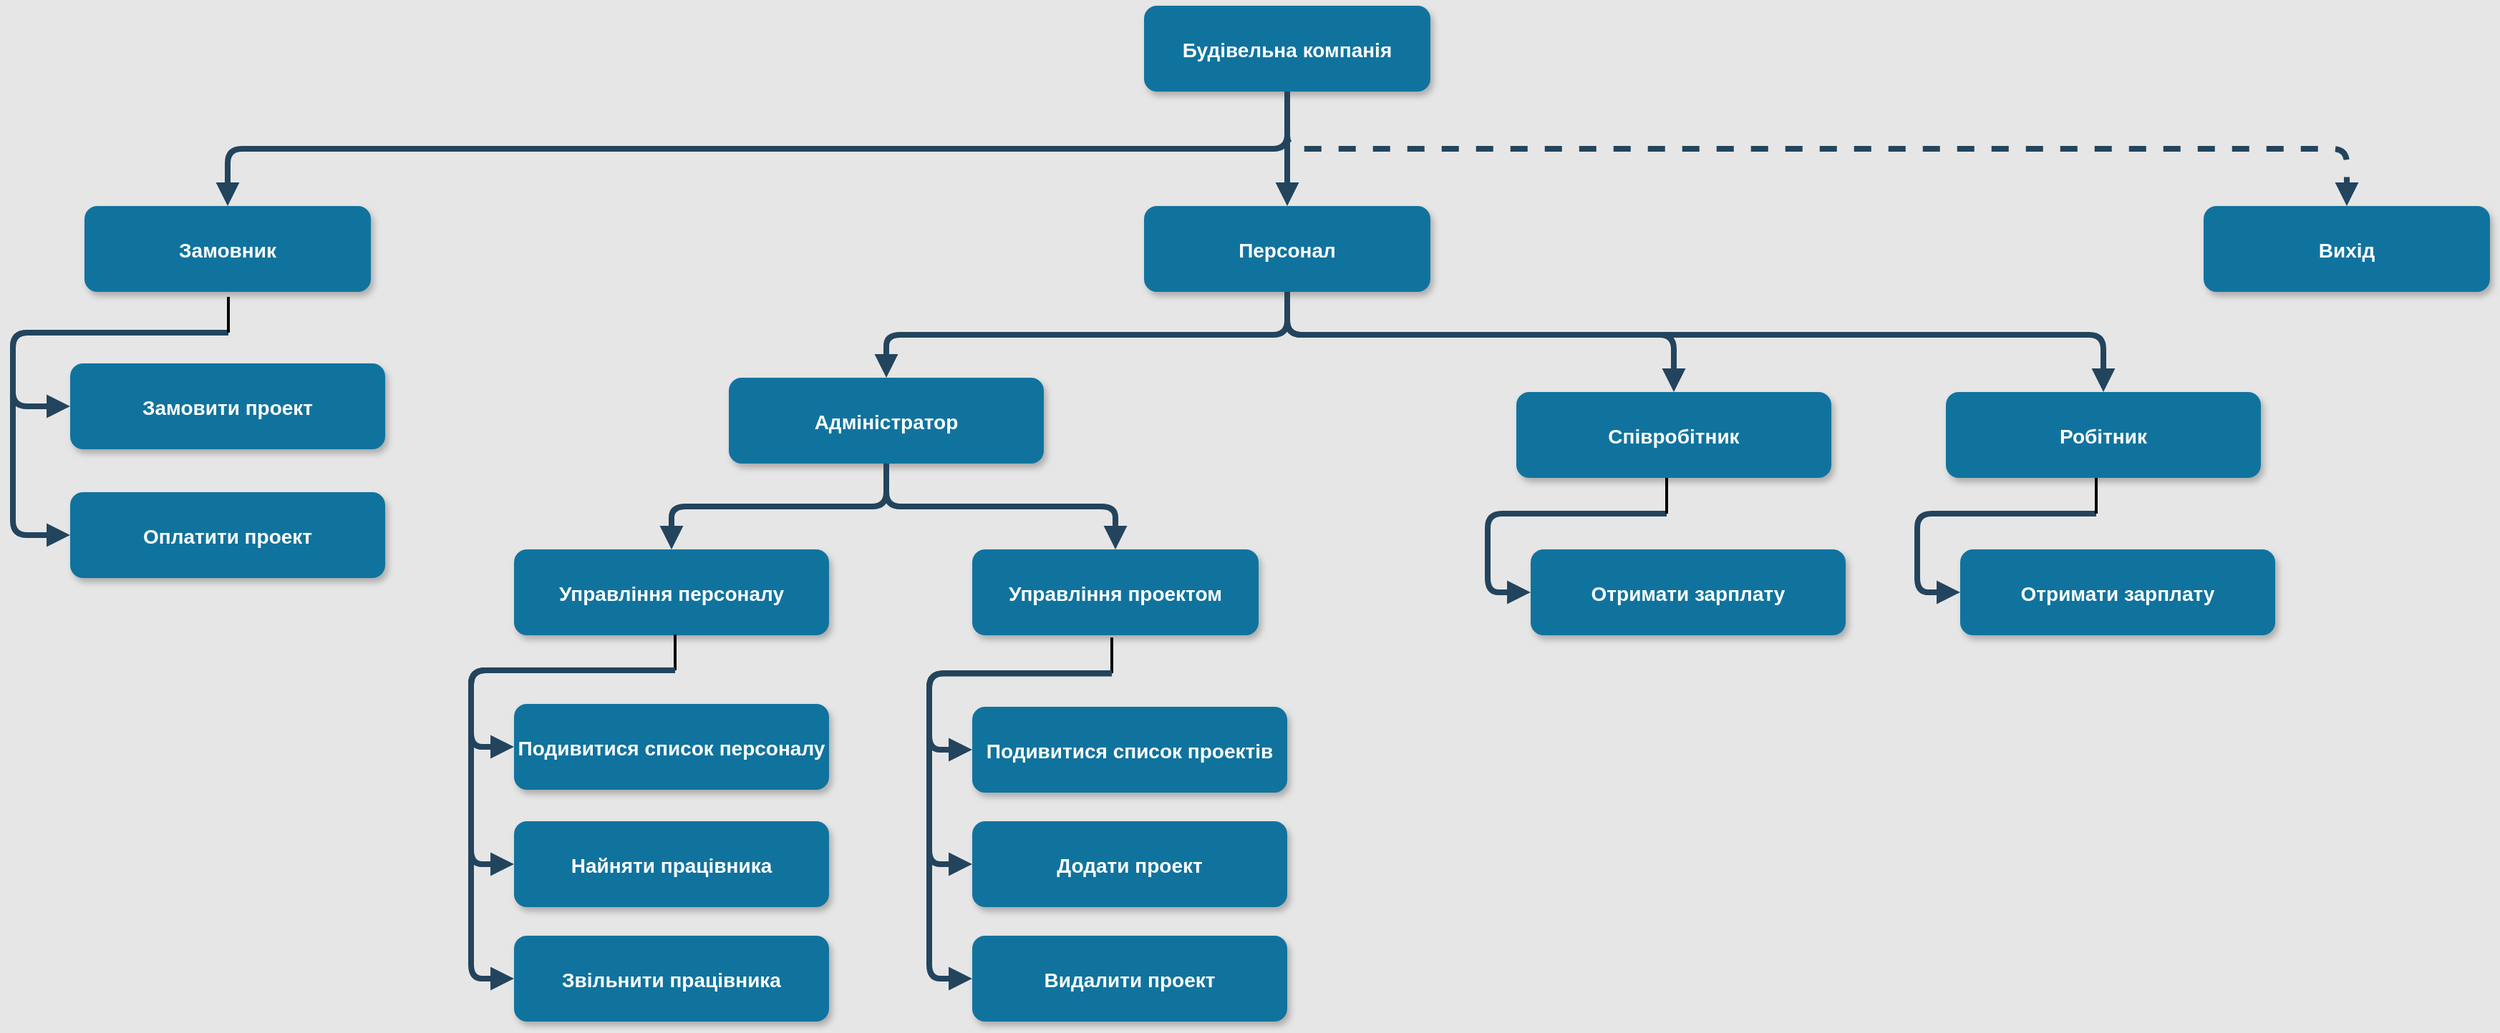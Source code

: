 <mxfile version="18.1.1" type="github" pages="4">
  <diagram name="Page-1" id="97916047-d0de-89f5-080d-49f4d83e522f">
    <mxGraphModel dx="3829.5" dy="1266" grid="1" gridSize="10" guides="0" tooltips="1" connect="1" arrows="1" fold="1" page="1" pageScale="1.5" pageWidth="1169" pageHeight="827" background="#E6E6E6" math="0" shadow="0">
      <root>
        <mxCell id="0" />
        <mxCell id="1" parent="0" />
        <mxCell id="2" value="Будівельна компанія" style="rounded=1;fillColor=#10739E;strokeColor=none;shadow=1;gradientColor=none;fontStyle=1;fontColor=#FFFFFF;fontSize=14;" parent="1" vertex="1">
          <mxGeometry x="250" y="90" width="200" height="60" as="geometry" />
        </mxCell>
        <mxCell id="5" value="Управління проектом" style="rounded=1;fillColor=#10739E;strokeColor=none;shadow=1;gradientColor=none;fontStyle=1;fontColor=#FFFFFF;fontSize=14;" parent="1" vertex="1">
          <mxGeometry x="130" y="470" width="200" height="60" as="geometry" />
        </mxCell>
        <mxCell id="7" value="Вихід" style="rounded=1;fillColor=#10739E;strokeColor=none;shadow=1;gradientColor=none;fontStyle=1;fontColor=#FFFFFF;fontSize=14;" parent="1" vertex="1">
          <mxGeometry x="990" y="230" width="200" height="60" as="geometry" />
        </mxCell>
        <mxCell id="30" value="" style="edgeStyle=elbowEdgeStyle;elbow=vertical;strokeWidth=4;endArrow=block;endFill=1;fontStyle=1;strokeColor=#23445D;exitX=0.5;exitY=1;exitDx=0;exitDy=0;entryX=0.5;entryY=0;entryDx=0;entryDy=0;" parent="1" source="3_1e2oPx1GptNMxZSMDV-56" target="5" edge="1">
          <mxGeometry x="-328" y="275.5" width="100" height="100" as="geometry">
            <mxPoint x="-328" y="375.5" as="sourcePoint" />
            <mxPoint x="-228" y="275.5" as="targetPoint" />
            <Array as="points">
              <mxPoint x="210" y="440" />
              <mxPoint x="220" y="430" />
              <mxPoint x="-170" y="390" />
              <mxPoint x="-660" y="420" />
            </Array>
          </mxGeometry>
        </mxCell>
        <mxCell id="33" value="" style="edgeStyle=elbowEdgeStyle;elbow=vertical;strokeWidth=4;endArrow=block;endFill=1;fontStyle=1;dashed=1;strokeColor=#23445D;entryX=0.5;entryY=0;entryDx=0;entryDy=0;exitX=0.5;exitY=1;exitDx=0;exitDy=0;" parent="1" source="2" target="7" edge="1">
          <mxGeometry x="-328" y="275.5" width="100" height="100" as="geometry">
            <mxPoint x="830" y="310" as="sourcePoint" />
            <mxPoint x="-228" y="275.5" as="targetPoint" />
            <Array as="points">
              <mxPoint x="680" y="190" />
              <mxPoint x="712" y="405.5" />
            </Array>
          </mxGeometry>
        </mxCell>
        <mxCell id="3_1e2oPx1GptNMxZSMDV-56" value="Адміністратор" style="rounded=1;fillColor=#10739E;strokeColor=none;shadow=1;gradientColor=none;fontStyle=1;fontColor=#FFFFFF;fontSize=14;" parent="1" vertex="1">
          <mxGeometry x="-40" y="350" width="220" height="60" as="geometry" />
        </mxCell>
        <mxCell id="3_1e2oPx1GptNMxZSMDV-57" value="" style="edgeStyle=elbowEdgeStyle;elbow=vertical;strokeWidth=4;endArrow=block;endFill=1;fontStyle=1;strokeColor=#23445D;exitX=0.5;exitY=1;exitDx=0;exitDy=0;" parent="1" source="9xeAysKE1CpivuY2GvId-34" target="3_1e2oPx1GptNMxZSMDV-56" edge="1">
          <mxGeometry x="-730" y="280" width="100" height="100" as="geometry">
            <mxPoint x="-420" y="330" as="sourcePoint" />
            <mxPoint x="-630" y="280" as="targetPoint" />
          </mxGeometry>
        </mxCell>
        <mxCell id="3_1e2oPx1GptNMxZSMDV-58" value="Управління персоналу" style="rounded=1;fillColor=#10739E;strokeColor=none;shadow=1;gradientColor=none;fontStyle=1;fontColor=#FFFFFF;fontSize=14;" parent="1" vertex="1">
          <mxGeometry x="-190" y="470" width="220" height="60" as="geometry" />
        </mxCell>
        <mxCell id="3_1e2oPx1GptNMxZSMDV-60" value="" style="edgeStyle=elbowEdgeStyle;elbow=vertical;strokeWidth=4;endArrow=block;endFill=1;fontStyle=1;strokeColor=#23445D;exitX=0.5;exitY=1;exitDx=0;exitDy=0;entryX=0.5;entryY=0;entryDx=0;entryDy=0;" parent="1" source="3_1e2oPx1GptNMxZSMDV-56" target="3_1e2oPx1GptNMxZSMDV-58" edge="1">
          <mxGeometry x="-1160" y="484.5" width="100" height="100" as="geometry">
            <mxPoint x="-8" y="580" as="sourcePoint" />
            <mxPoint x="-510" y="664.5" as="targetPoint" />
          </mxGeometry>
        </mxCell>
        <mxCell id="3_1e2oPx1GptNMxZSMDV-64" value="" style="edgeStyle=elbowEdgeStyle;elbow=vertical;strokeWidth=4;endArrow=block;endFill=1;fontStyle=1;strokeColor=#23445D;exitX=1;exitY=0.5;exitDx=0;exitDy=0;entryX=0;entryY=0.5;entryDx=0;entryDy=0;exitPerimeter=0;" parent="1" source="3_1e2oPx1GptNMxZSMDV-87" target="3_1e2oPx1GptNMxZSMDV-67" edge="1">
          <mxGeometry x="-780" y="369.5" width="100" height="100" as="geometry">
            <mxPoint x="60" y="405" as="sourcePoint" />
            <mxPoint x="-170" y="625" as="targetPoint" />
            <Array as="points">
              <mxPoint x="-220" y="660" />
              <mxPoint x="-210" y="630" />
              <mxPoint x="-230" y="565" />
              <mxPoint x="-440" y="585" />
            </Array>
          </mxGeometry>
        </mxCell>
        <mxCell id="3_1e2oPx1GptNMxZSMDV-67" value="Найняти працівника" style="rounded=1;fillColor=#10739E;strokeColor=none;shadow=1;gradientColor=none;fontStyle=1;fontColor=#FFFFFF;fontSize=14;" parent="1" vertex="1">
          <mxGeometry x="-190" y="660" width="220" height="60" as="geometry" />
        </mxCell>
        <mxCell id="3_1e2oPx1GptNMxZSMDV-68" value="" style="edgeStyle=elbowEdgeStyle;elbow=vertical;strokeWidth=4;endArrow=block;endFill=1;fontStyle=1;strokeColor=#23445D;entryX=0;entryY=0.5;entryDx=0;entryDy=0;exitX=1;exitY=0.5;exitDx=0;exitDy=0;exitPerimeter=0;" parent="1" source="3_1e2oPx1GptNMxZSMDV-87" target="3_1e2oPx1GptNMxZSMDV-69" edge="1">
          <mxGeometry x="-550" y="369.5" width="100" height="100" as="geometry">
            <mxPoint x="-260" y="615" as="sourcePoint" />
            <mxPoint x="60" y="625" as="targetPoint" />
            <Array as="points">
              <mxPoint x="-220" y="640" />
              <mxPoint x="-230" y="565" />
              <mxPoint x="-220" y="645" />
              <mxPoint x="-190" y="545" />
              <mxPoint x="-220" y="615" />
              <mxPoint x="-130" y="545" />
              <mxPoint x="-220" y="635" />
              <mxPoint x="120" y="545" />
              <mxPoint x="-210" y="585" />
            </Array>
          </mxGeometry>
        </mxCell>
        <mxCell id="3_1e2oPx1GptNMxZSMDV-69" value="Звільнити працівника" style="rounded=1;fillColor=#10739E;strokeColor=none;shadow=1;gradientColor=none;fontStyle=1;fontColor=#FFFFFF;fontSize=14;" parent="1" vertex="1">
          <mxGeometry x="-190" y="740" width="220" height="60" as="geometry" />
        </mxCell>
        <mxCell id="3_1e2oPx1GptNMxZSMDV-70" value="Співробітник" style="rounded=1;fillColor=#10739E;strokeColor=none;shadow=1;gradientColor=none;fontStyle=1;fontColor=#FFFFFF;fontSize=14;" parent="1" vertex="1">
          <mxGeometry x="510" y="360" width="220" height="60" as="geometry" />
        </mxCell>
        <mxCell id="3_1e2oPx1GptNMxZSMDV-71" value="" style="edgeStyle=elbowEdgeStyle;elbow=vertical;strokeWidth=4;endArrow=block;endFill=1;fontStyle=1;strokeColor=#23445D;entryX=0.5;entryY=0;entryDx=0;entryDy=0;exitX=0.5;exitY=1;exitDx=0;exitDy=0;" parent="1" source="9xeAysKE1CpivuY2GvId-34" target="3_1e2oPx1GptNMxZSMDV-70" edge="1">
          <mxGeometry x="-920" y="484.5" width="100" height="100" as="geometry">
            <mxPoint x="-140" y="500" as="sourcePoint" />
            <mxPoint x="-170" y="580" as="targetPoint" />
            <Array as="points">
              <mxPoint x="510" y="320" />
            </Array>
          </mxGeometry>
        </mxCell>
        <mxCell id="3_1e2oPx1GptNMxZSMDV-73" value="Отримати зарплату" style="rounded=1;fillColor=#10739E;strokeColor=none;shadow=1;gradientColor=none;fontStyle=1;fontColor=#FFFFFF;fontSize=14;" parent="1" vertex="1">
          <mxGeometry x="520" y="470" width="220" height="60" as="geometry" />
        </mxCell>
        <mxCell id="3_1e2oPx1GptNMxZSMDV-74" value="" style="edgeStyle=elbowEdgeStyle;elbow=vertical;strokeWidth=4;endArrow=block;endFill=1;fontStyle=1;strokeColor=#23445D;entryX=0;entryY=0.5;entryDx=0;entryDy=0;exitX=1;exitY=0.5;exitDx=0;exitDy=0;exitPerimeter=0;" parent="1" source="3_1e2oPx1GptNMxZSMDV-80" target="3_1e2oPx1GptNMxZSMDV-73" edge="1">
          <mxGeometry x="-140" y="394.5" width="100" height="100" as="geometry">
            <mxPoint x="440" y="550" as="sourcePoint" />
            <mxPoint x="510" y="574.5" as="targetPoint" />
            <Array as="points">
              <mxPoint x="490" y="660" />
              <mxPoint x="490" y="480" />
            </Array>
          </mxGeometry>
        </mxCell>
        <mxCell id="3_1e2oPx1GptNMxZSMDV-80" value="" style="line;strokeWidth=2;html=1;rotation=90;" parent="1" vertex="1">
          <mxGeometry x="602.5" y="427.5" width="25" height="10" as="geometry" />
        </mxCell>
        <mxCell id="3_1e2oPx1GptNMxZSMDV-87" value="" style="line;strokeWidth=2;html=1;rotation=90;" parent="1" vertex="1">
          <mxGeometry x="-90" y="532" width="25" height="20" as="geometry" />
        </mxCell>
        <mxCell id="3_1e2oPx1GptNMxZSMDV-94" value="" style="edgeStyle=elbowEdgeStyle;elbow=vertical;strokeWidth=4;endArrow=block;endFill=1;fontStyle=1;strokeColor=#23445D;exitX=1;exitY=0.5;exitDx=0;exitDy=0;entryX=0;entryY=0.5;entryDx=0;entryDy=0;exitPerimeter=0;" parent="1" source="3_1e2oPx1GptNMxZSMDV-98" target="3_1e2oPx1GptNMxZSMDV-95" edge="1">
          <mxGeometry x="-470" y="379.5" width="100" height="100" as="geometry">
            <mxPoint x="370" y="415" as="sourcePoint" />
            <mxPoint x="140" y="635" as="targetPoint" />
            <Array as="points">
              <mxPoint x="100" y="580" />
              <mxPoint x="80" y="575" />
              <mxPoint x="-130" y="595" />
            </Array>
          </mxGeometry>
        </mxCell>
        <mxCell id="3_1e2oPx1GptNMxZSMDV-95" value="Додати проект" style="rounded=1;fillColor=#10739E;strokeColor=none;shadow=1;gradientColor=none;fontStyle=1;fontColor=#FFFFFF;fontSize=14;" parent="1" vertex="1">
          <mxGeometry x="130" y="660" width="220" height="60" as="geometry" />
        </mxCell>
        <mxCell id="3_1e2oPx1GptNMxZSMDV-96" value="" style="edgeStyle=elbowEdgeStyle;elbow=vertical;strokeWidth=4;endArrow=block;endFill=1;fontStyle=1;strokeColor=#23445D;entryX=0;entryY=0.5;entryDx=0;entryDy=0;exitX=1;exitY=0.5;exitDx=0;exitDy=0;exitPerimeter=0;" parent="1" source="3_1e2oPx1GptNMxZSMDV-98" target="3_1e2oPx1GptNMxZSMDV-97" edge="1">
          <mxGeometry x="-240" y="379.5" width="100" height="100" as="geometry">
            <mxPoint x="50" y="625" as="sourcePoint" />
            <mxPoint x="370" y="635" as="targetPoint" />
            <Array as="points">
              <mxPoint x="100" y="630" />
              <mxPoint x="80" y="575" />
              <mxPoint x="90" y="655" />
              <mxPoint x="120" y="555" />
              <mxPoint x="90" y="625" />
              <mxPoint x="180" y="555" />
              <mxPoint x="90" y="645" />
              <mxPoint x="430" y="555" />
              <mxPoint x="100" y="595" />
            </Array>
          </mxGeometry>
        </mxCell>
        <mxCell id="3_1e2oPx1GptNMxZSMDV-97" value="Видалити проект" style="rounded=1;fillColor=#10739E;strokeColor=none;shadow=1;gradientColor=none;fontStyle=1;fontColor=#FFFFFF;fontSize=14;" parent="1" vertex="1">
          <mxGeometry x="130" y="740" width="220" height="60" as="geometry" />
        </mxCell>
        <mxCell id="3_1e2oPx1GptNMxZSMDV-98" value="" style="line;strokeWidth=2;html=1;rotation=90;" parent="1" vertex="1">
          <mxGeometry x="215" y="534.06" width="25.02" height="20" as="geometry" />
        </mxCell>
        <mxCell id="9xeAysKE1CpivuY2GvId-33" value="Замовник" style="rounded=1;fillColor=#10739E;strokeColor=none;shadow=1;gradientColor=none;fontStyle=1;fontColor=#FFFFFF;fontSize=14;" parent="1" vertex="1">
          <mxGeometry x="-490" y="230" width="200" height="60" as="geometry" />
        </mxCell>
        <mxCell id="9xeAysKE1CpivuY2GvId-34" value="Персонал" style="rounded=1;fillColor=#10739E;strokeColor=none;shadow=1;gradientColor=none;fontStyle=1;fontColor=#FFFFFF;fontSize=14;" parent="1" vertex="1">
          <mxGeometry x="250" y="230" width="200" height="60" as="geometry" />
        </mxCell>
        <mxCell id="9xeAysKE1CpivuY2GvId-35" value="" style="edgeStyle=elbowEdgeStyle;elbow=vertical;strokeWidth=4;endArrow=block;endFill=1;fontStyle=1;strokeColor=#23445D;exitX=0.5;exitY=1;exitDx=0;exitDy=0;entryX=0.5;entryY=0;entryDx=0;entryDy=0;" parent="1" source="2" target="9xeAysKE1CpivuY2GvId-33" edge="1">
          <mxGeometry x="-318" y="285.5" width="100" height="100" as="geometry">
            <mxPoint x="610" y="440" as="sourcePoint" />
            <mxPoint x="360" y="465.5" as="targetPoint" />
          </mxGeometry>
        </mxCell>
        <mxCell id="9xeAysKE1CpivuY2GvId-36" value="" style="edgeStyle=elbowEdgeStyle;elbow=vertical;strokeWidth=4;endArrow=block;endFill=1;fontStyle=1;strokeColor=#23445D;exitX=0.5;exitY=1;exitDx=0;exitDy=0;entryX=0.5;entryY=0;entryDx=0;entryDy=0;" parent="1" source="2" target="9xeAysKE1CpivuY2GvId-34" edge="1">
          <mxGeometry x="-308" y="295.5" width="100" height="100" as="geometry">
            <mxPoint x="360" y="160" as="sourcePoint" />
            <mxPoint x="-100" y="250" as="targetPoint" />
          </mxGeometry>
        </mxCell>
        <mxCell id="9xeAysKE1CpivuY2GvId-37" value="Замовити проект" style="rounded=1;fillColor=#10739E;strokeColor=none;shadow=1;gradientColor=none;fontStyle=1;fontColor=#FFFFFF;fontSize=14;" parent="1" vertex="1">
          <mxGeometry x="-500" y="340" width="220" height="60" as="geometry" />
        </mxCell>
        <mxCell id="9xeAysKE1CpivuY2GvId-38" value="" style="edgeStyle=elbowEdgeStyle;elbow=vertical;strokeWidth=4;endArrow=block;endFill=1;fontStyle=1;strokeColor=#23445D;entryX=0;entryY=0.5;entryDx=0;entryDy=0;exitX=1;exitY=0.5;exitDx=0;exitDy=0;exitPerimeter=0;" parent="1" source="9xeAysKE1CpivuY2GvId-41" target="9xeAysKE1CpivuY2GvId-37" edge="1">
          <mxGeometry x="-1340" y="414.5" width="100" height="100" as="geometry">
            <mxPoint x="-680" y="380" as="sourcePoint" />
            <mxPoint x="-630" y="510" as="targetPoint" />
            <Array as="points">
              <mxPoint x="-540" y="350" />
              <mxPoint x="-570" y="380" />
            </Array>
          </mxGeometry>
        </mxCell>
        <mxCell id="9xeAysKE1CpivuY2GvId-39" value="Оплатити проект" style="rounded=1;fillColor=#10739E;strokeColor=none;shadow=1;gradientColor=none;fontStyle=1;fontColor=#FFFFFF;fontSize=14;" parent="1" vertex="1">
          <mxGeometry x="-500" y="430" width="220" height="60" as="geometry" />
        </mxCell>
        <mxCell id="9xeAysKE1CpivuY2GvId-40" value="" style="edgeStyle=elbowEdgeStyle;elbow=vertical;strokeWidth=4;endArrow=block;endFill=1;fontStyle=1;strokeColor=#23445D;entryX=0;entryY=0.5;entryDx=0;entryDy=0;exitX=1;exitY=0.5;exitDx=0;exitDy=0;exitPerimeter=0;" parent="1" source="9xeAysKE1CpivuY2GvId-41" target="9xeAysKE1CpivuY2GvId-39" edge="1">
          <mxGeometry x="-940" y="304.5" width="100" height="100" as="geometry">
            <mxPoint x="-620" y="290" as="sourcePoint" />
            <mxPoint x="-90" y="280" as="targetPoint" />
            <Array as="points">
              <mxPoint x="-540" y="410" />
              <mxPoint x="-570" y="390" />
              <mxPoint x="-640" y="410" />
              <mxPoint x="-480" y="350" />
              <mxPoint x="-550" y="320" />
            </Array>
          </mxGeometry>
        </mxCell>
        <mxCell id="9xeAysKE1CpivuY2GvId-41" value="" style="line;strokeWidth=2;html=1;rotation=90;" parent="1" vertex="1">
          <mxGeometry x="-402" y="296" width="25" height="20" as="geometry" />
        </mxCell>
        <mxCell id="9xeAysKE1CpivuY2GvId-51" value="Подивитися список персоналу" style="rounded=1;fillColor=#10739E;strokeColor=none;shadow=1;gradientColor=none;fontStyle=1;fontColor=#FFFFFF;fontSize=14;" parent="1" vertex="1">
          <mxGeometry x="-190" y="578" width="220" height="60" as="geometry" />
        </mxCell>
        <mxCell id="9xeAysKE1CpivuY2GvId-53" value="Подивитися список проектів" style="rounded=1;fillColor=#10739E;strokeColor=none;shadow=1;gradientColor=none;fontStyle=1;fontColor=#FFFFFF;fontSize=14;" parent="1" vertex="1">
          <mxGeometry x="130" y="580" width="220" height="60" as="geometry" />
        </mxCell>
        <mxCell id="9xeAysKE1CpivuY2GvId-54" value="" style="edgeStyle=elbowEdgeStyle;elbow=vertical;strokeWidth=4;endArrow=block;endFill=1;fontStyle=1;strokeColor=#23445D;exitX=1;exitY=0.5;exitDx=0;exitDy=0;exitPerimeter=0;entryX=0;entryY=0.5;entryDx=0;entryDy=0;" parent="1" source="3_1e2oPx1GptNMxZSMDV-98" target="9xeAysKE1CpivuY2GvId-53" edge="1">
          <mxGeometry y="672.5" width="100" height="100" as="geometry">
            <mxPoint x="202.5" y="800" as="sourcePoint" />
            <mxPoint x="360" y="995.5" as="targetPoint" />
            <Array as="points">
              <mxPoint x="100" y="600" />
              <mxPoint x="50" y="835.5" />
              <mxPoint x="320" y="868" />
              <mxPoint x="330" y="948" />
              <mxPoint x="360" y="848" />
              <mxPoint x="330" y="918" />
              <mxPoint x="420" y="848" />
              <mxPoint x="330" y="938" />
              <mxPoint x="670" y="848" />
              <mxPoint x="340" y="888" />
            </Array>
          </mxGeometry>
        </mxCell>
        <mxCell id="9xeAysKE1CpivuY2GvId-55" value="" style="edgeStyle=elbowEdgeStyle;elbow=vertical;strokeWidth=4;endArrow=block;endFill=1;fontStyle=1;strokeColor=#23445D;entryX=0;entryY=0.5;entryDx=0;entryDy=0;exitX=1;exitY=0.5;exitDx=0;exitDy=0;exitPerimeter=0;" parent="1" source="3_1e2oPx1GptNMxZSMDV-87" target="9xeAysKE1CpivuY2GvId-51" edge="1">
          <mxGeometry x="-540" y="379.5" width="100" height="100" as="geometry">
            <mxPoint x="-290" y="560" as="sourcePoint" />
            <mxPoint x="-180" y="780" as="targetPoint" />
            <Array as="points">
              <mxPoint x="-220" y="580" />
              <mxPoint x="-220" y="575" />
              <mxPoint x="-210" y="655" />
              <mxPoint x="-180" y="555" />
              <mxPoint x="-210" y="625" />
              <mxPoint x="-120" y="555" />
              <mxPoint x="-210" y="645" />
              <mxPoint x="130" y="555" />
              <mxPoint x="-200" y="595" />
            </Array>
          </mxGeometry>
        </mxCell>
        <mxCell id="9xeAysKE1CpivuY2GvId-66" value="Робітник" style="rounded=1;fillColor=#10739E;strokeColor=none;shadow=1;gradientColor=none;fontStyle=1;fontColor=#FFFFFF;fontSize=14;" parent="1" vertex="1">
          <mxGeometry x="810" y="360" width="220" height="60" as="geometry" />
        </mxCell>
        <mxCell id="9xeAysKE1CpivuY2GvId-67" value="Отримати зарплату" style="rounded=1;fillColor=#10739E;strokeColor=none;shadow=1;gradientColor=none;fontStyle=1;fontColor=#FFFFFF;fontSize=14;" parent="1" vertex="1">
          <mxGeometry x="820" y="470" width="220" height="60" as="geometry" />
        </mxCell>
        <mxCell id="9xeAysKE1CpivuY2GvId-68" value="" style="edgeStyle=elbowEdgeStyle;elbow=vertical;strokeWidth=4;endArrow=block;endFill=1;fontStyle=1;strokeColor=#23445D;entryX=0;entryY=0.5;entryDx=0;entryDy=0;exitX=1;exitY=0.5;exitDx=0;exitDy=0;exitPerimeter=0;" parent="1" source="9xeAysKE1CpivuY2GvId-69" target="9xeAysKE1CpivuY2GvId-67" edge="1">
          <mxGeometry x="160" y="394.5" width="100" height="100" as="geometry">
            <mxPoint x="740" y="550" as="sourcePoint" />
            <mxPoint x="810" y="574.5" as="targetPoint" />
            <Array as="points">
              <mxPoint x="790" y="660" />
              <mxPoint x="790" y="480" />
            </Array>
          </mxGeometry>
        </mxCell>
        <mxCell id="9xeAysKE1CpivuY2GvId-69" value="" style="line;strokeWidth=2;html=1;rotation=90;" parent="1" vertex="1">
          <mxGeometry x="902.5" y="427.5" width="25" height="10" as="geometry" />
        </mxCell>
        <mxCell id="9xeAysKE1CpivuY2GvId-70" value="" style="edgeStyle=elbowEdgeStyle;elbow=vertical;strokeWidth=4;endArrow=block;endFill=1;fontStyle=1;strokeColor=#23445D;entryX=0.5;entryY=0;entryDx=0;entryDy=0;exitX=0.5;exitY=1;exitDx=0;exitDy=0;" parent="1" source="9xeAysKE1CpivuY2GvId-34" target="9xeAysKE1CpivuY2GvId-66" edge="1">
          <mxGeometry x="-640" y="464.5" width="100" height="100" as="geometry">
            <mxPoint x="630" y="270" as="sourcePoint" />
            <mxPoint x="880" y="440" as="targetPoint" />
            <Array as="points">
              <mxPoint x="650" y="320" />
              <mxPoint x="710" y="380" />
            </Array>
          </mxGeometry>
        </mxCell>
      </root>
    </mxGraphModel>
  </diagram>
  <diagram id="6iqU98kOdJHu1Y97LmQo" name="Page-2">
    <mxGraphModel dx="1221" dy="745" grid="1" gridSize="10" guides="1" tooltips="1" connect="1" arrows="1" fold="1" page="1" pageScale="1" pageWidth="1169" pageHeight="827" background="#ffffff" math="0" shadow="0">
      <root>
        <mxCell id="0" />
        <mxCell id="1" parent="0" />
        <mxCell id="941zQO647IFoR3ROYeWa-2" value="Адміністратор" style="shape=umlActor;verticalLabelPosition=bottom;verticalAlign=top;html=1;outlineConnect=0;fillColor=#bac8d3;strokeColor=#23445d;rounded=1;" parent="1" vertex="1">
          <mxGeometry x="70" y="340" width="50" height="90" as="geometry" />
        </mxCell>
        <mxCell id="YLFUS85U2iEoud7kKDke-1" value="" style="edgeStyle=elbowEdgeStyle;elbow=vertical;strokeWidth=4;endArrow=block;endFill=1;fontStyle=1;strokeColor=#23445D;exitX=1;exitY=0.5;exitDx=0;exitDy=0;exitPerimeter=0;entryX=0;entryY=0.5;entryDx=0;entryDy=0;rounded=1;" parent="1" source="YLFUS85U2iEoud7kKDke-8" target="GCUnTFRCWOVy6Oiy0jos-1" edge="1">
          <mxGeometry x="-380" y="170" width="100" height="100" as="geometry">
            <mxPoint x="220" y="540" as="sourcePoint" />
            <mxPoint x="310" y="220" as="targetPoint" />
            <Array as="points">
              <mxPoint x="270" y="220" />
            </Array>
          </mxGeometry>
        </mxCell>
        <mxCell id="YLFUS85U2iEoud7kKDke-8" value="" style="line;strokeWidth=2;html=1;rounded=1;" parent="1" vertex="1">
          <mxGeometry x="120" y="380" width="80" height="10" as="geometry" />
        </mxCell>
        <mxCell id="GCUnTFRCWOVy6Oiy0jos-1" value="Назва компанії" style="rounded=1;fillColor=#10739E;strokeColor=none;shadow=1;gradientColor=none;fontStyle=1;fontColor=#FFFFFF;fontSize=14;" parent="1" vertex="1">
          <mxGeometry x="230" y="190" width="200" height="60" as="geometry" />
        </mxCell>
        <mxCell id="GCUnTFRCWOVy6Oiy0jos-3" value="" style="edgeStyle=elbowEdgeStyle;elbow=vertical;strokeWidth=4;endArrow=block;endFill=1;fontStyle=1;strokeColor=#23445D;entryX=0;entryY=0.5;entryDx=0;entryDy=0;exitX=1;exitY=0.5;exitDx=0;exitDy=0;exitPerimeter=0;rounded=1;" parent="1" source="YLFUS85U2iEoud7kKDke-8" target="GCUnTFRCWOVy6Oiy0jos-4" edge="1">
          <mxGeometry x="-380" y="255" width="100" height="100" as="geometry">
            <mxPoint x="200" y="440" as="sourcePoint" />
            <mxPoint x="310" y="305" as="targetPoint" />
            <Array as="points">
              <mxPoint x="270" y="305" />
            </Array>
          </mxGeometry>
        </mxCell>
        <mxCell id="GCUnTFRCWOVy6Oiy0jos-4" value="Задачі" style="rounded=1;fillColor=#10739E;strokeColor=none;shadow=1;gradientColor=none;fontStyle=1;fontColor=#FFFFFF;fontSize=14;" parent="1" vertex="1">
          <mxGeometry x="230" y="275" width="200" height="60" as="geometry" />
        </mxCell>
        <mxCell id="GCUnTFRCWOVy6Oiy0jos-5" value="" style="edgeStyle=elbowEdgeStyle;elbow=vertical;strokeWidth=4;endArrow=block;endFill=1;fontStyle=1;strokeColor=#23445D;exitX=1;exitY=0.5;exitDx=0;exitDy=0;exitPerimeter=0;entryX=0;entryY=0.5;entryDx=0;entryDy=0;rounded=1;" parent="1" source="YLFUS85U2iEoud7kKDke-8" target="GCUnTFRCWOVy6Oiy0jos-6" edge="1">
          <mxGeometry x="-360" y="360" width="100" height="100" as="geometry">
            <mxPoint x="260" y="635" as="sourcePoint" />
            <mxPoint x="330" y="410" as="targetPoint" />
            <Array as="points">
              <mxPoint x="260" y="390" />
              <mxPoint x="260" y="370" />
            </Array>
          </mxGeometry>
        </mxCell>
        <mxCell id="GCUnTFRCWOVy6Oiy0jos-6" value="Персонал" style="rounded=1;fillColor=#10739E;strokeColor=none;shadow=1;gradientColor=none;fontStyle=1;fontColor=#FFFFFF;fontSize=14;" parent="1" vertex="1">
          <mxGeometry x="230" y="360" width="200" height="60" as="geometry" />
        </mxCell>
        <mxCell id="GCUnTFRCWOVy6Oiy0jos-7" value="" style="edgeStyle=elbowEdgeStyle;elbow=vertical;strokeWidth=4;endArrow=block;endFill=1;fontStyle=1;strokeColor=#23445D;entryX=0;entryY=0.5;entryDx=0;entryDy=0;exitX=1;exitY=0.5;exitDx=0;exitDy=0;exitPerimeter=0;rounded=1;" parent="1" source="YLFUS85U2iEoud7kKDke-8" target="GCUnTFRCWOVy6Oiy0jos-8" edge="1">
          <mxGeometry x="-380" y="430" width="100" height="100" as="geometry">
            <mxPoint x="240" y="440" as="sourcePoint" />
            <mxPoint x="310" y="480" as="targetPoint" />
            <Array as="points">
              <mxPoint x="270" y="480" />
            </Array>
          </mxGeometry>
        </mxCell>
        <mxCell id="GCUnTFRCWOVy6Oiy0jos-8" value="Бухгалтерія" style="rounded=1;fillColor=#10739E;strokeColor=none;shadow=1;gradientColor=none;fontStyle=1;fontColor=#FFFFFF;fontSize=14;" parent="1" vertex="1">
          <mxGeometry x="230" y="450" width="200" height="60" as="geometry" />
        </mxCell>
        <mxCell id="GCUnTFRCWOVy6Oiy0jos-9" value="" style="edgeStyle=elbowEdgeStyle;elbow=vertical;strokeWidth=4;endArrow=block;endFill=1;fontStyle=1;strokeColor=#23445D;exitX=1;exitY=0.5;exitDx=0;exitDy=0;exitPerimeter=0;entryX=0;entryY=0.5;entryDx=0;entryDy=0;" parent="1" source="YLFUS85U2iEoud7kKDke-8" target="GCUnTFRCWOVy6Oiy0jos-10" edge="1">
          <mxGeometry x="-380" y="520" width="100" height="100" as="geometry">
            <mxPoint x="240" y="795" as="sourcePoint" />
            <mxPoint x="310" y="570" as="targetPoint" />
            <Array as="points">
              <mxPoint x="270" y="570" />
            </Array>
          </mxGeometry>
        </mxCell>
        <mxCell id="GCUnTFRCWOVy6Oiy0jos-10" value="Розташування" style="rounded=1;fillColor=#10739E;strokeColor=none;shadow=1;gradientColor=none;fontStyle=1;fontColor=#FFFFFF;fontSize=14;" parent="1" vertex="1">
          <mxGeometry x="230" y="540" width="200" height="60" as="geometry" />
        </mxCell>
        <mxCell id="GCUnTFRCWOVy6Oiy0jos-11" value="Клієнт" style="shape=umlActor;verticalLabelPosition=bottom;verticalAlign=top;html=1;outlineConnect=0;fillColor=#bac8d3;strokeColor=#23445d;rounded=1;" parent="1" vertex="1">
          <mxGeometry x="850" y="340" width="50" height="90" as="geometry" />
        </mxCell>
        <mxCell id="GCUnTFRCWOVy6Oiy0jos-13" value="" style="edgeStyle=elbowEdgeStyle;elbow=vertical;strokeWidth=4;endArrow=block;endFill=1;fontStyle=1;strokeColor=#23445D;exitX=0;exitY=0.5;exitDx=0;exitDy=0;exitPerimeter=0;entryX=1;entryY=0.5;entryDx=0;entryDy=0;rounded=1;" parent="1" source="GCUnTFRCWOVy6Oiy0jos-14" target="GCUnTFRCWOVy6Oiy0jos-15" edge="1">
          <mxGeometry x="-110" y="170" width="100" height="100" as="geometry">
            <mxPoint x="490" y="540" as="sourcePoint" />
            <mxPoint x="580" y="220" as="targetPoint" />
            <Array as="points">
              <mxPoint x="540" y="220" />
            </Array>
          </mxGeometry>
        </mxCell>
        <mxCell id="GCUnTFRCWOVy6Oiy0jos-14" value="" style="line;strokeWidth=2;html=1;rounded=1;" parent="1" vertex="1">
          <mxGeometry x="750" y="384" width="80" height="10" as="geometry" />
        </mxCell>
        <mxCell id="GCUnTFRCWOVy6Oiy0jos-15" value="Додаткові послуги" style="rounded=1;fillColor=#10739E;strokeColor=none;shadow=1;gradientColor=none;fontStyle=1;fontColor=#FFFFFF;fontSize=14;" parent="1" vertex="1">
          <mxGeometry x="500" y="190" width="200" height="60" as="geometry" />
        </mxCell>
        <mxCell id="GCUnTFRCWOVy6Oiy0jos-16" value="" style="edgeStyle=elbowEdgeStyle;elbow=vertical;strokeWidth=4;endArrow=block;endFill=1;fontStyle=1;strokeColor=#23445D;entryX=1;entryY=0.5;entryDx=0;entryDy=0;exitX=0;exitY=0.5;exitDx=0;exitDy=0;exitPerimeter=0;rounded=1;" parent="1" source="GCUnTFRCWOVy6Oiy0jos-14" target="GCUnTFRCWOVy6Oiy0jos-17" edge="1">
          <mxGeometry x="-110" y="255" width="100" height="100" as="geometry">
            <mxPoint x="470" y="440" as="sourcePoint" />
            <mxPoint x="580" y="305" as="targetPoint" />
            <Array as="points">
              <mxPoint x="540" y="305" />
            </Array>
          </mxGeometry>
        </mxCell>
        <mxCell id="GCUnTFRCWOVy6Oiy0jos-17" value="Замовлення" style="rounded=1;fillColor=#10739E;strokeColor=none;shadow=1;gradientColor=none;fontStyle=1;fontColor=#FFFFFF;fontSize=14;" parent="1" vertex="1">
          <mxGeometry x="500" y="275" width="200" height="60" as="geometry" />
        </mxCell>
        <mxCell id="GCUnTFRCWOVy6Oiy0jos-18" value="" style="edgeStyle=elbowEdgeStyle;elbow=vertical;strokeWidth=4;endArrow=block;endFill=1;fontStyle=1;strokeColor=#23445D;entryX=1;entryY=0.5;entryDx=0;entryDy=0;rounded=1;exitX=0;exitY=0.5;exitDx=0;exitDy=0;exitPerimeter=0;" parent="1" source="GCUnTFRCWOVy6Oiy0jos-14" target="GCUnTFRCWOVy6Oiy0jos-19" edge="1">
          <mxGeometry x="-90" y="360" width="100" height="100" as="geometry">
            <mxPoint x="750" y="420" as="sourcePoint" />
            <mxPoint x="600" y="410" as="targetPoint" />
            <Array as="points">
              <mxPoint x="530" y="390" />
              <mxPoint x="530" y="370" />
            </Array>
          </mxGeometry>
        </mxCell>
        <mxCell id="GCUnTFRCWOVy6Oiy0jos-19" value="Вибір проекту" style="rounded=1;fillColor=#10739E;strokeColor=none;shadow=1;gradientColor=none;fontStyle=1;fontColor=#FFFFFF;fontSize=14;" parent="1" vertex="1">
          <mxGeometry x="500" y="360" width="200" height="60" as="geometry" />
        </mxCell>
        <mxCell id="GCUnTFRCWOVy6Oiy0jos-20" value="" style="edgeStyle=elbowEdgeStyle;elbow=vertical;strokeWidth=4;endArrow=block;endFill=1;fontStyle=1;strokeColor=#23445D;entryX=1;entryY=0.5;entryDx=0;entryDy=0;exitX=0;exitY=0.5;exitDx=0;exitDy=0;exitPerimeter=0;rounded=1;" parent="1" source="GCUnTFRCWOVy6Oiy0jos-14" target="GCUnTFRCWOVy6Oiy0jos-21" edge="1">
          <mxGeometry x="-110" y="430" width="100" height="100" as="geometry">
            <mxPoint x="510" y="440" as="sourcePoint" />
            <mxPoint x="580" y="480" as="targetPoint" />
            <Array as="points">
              <mxPoint x="540" y="480" />
            </Array>
          </mxGeometry>
        </mxCell>
        <mxCell id="GCUnTFRCWOVy6Oiy0jos-21" value="Оплата" style="rounded=1;fillColor=#10739E;strokeColor=none;shadow=1;gradientColor=none;fontStyle=1;fontColor=#FFFFFF;fontSize=14;" parent="1" vertex="1">
          <mxGeometry x="500" y="450" width="200" height="60" as="geometry" />
        </mxCell>
        <mxCell id="GCUnTFRCWOVy6Oiy0jos-22" value="" style="edgeStyle=elbowEdgeStyle;elbow=vertical;strokeWidth=4;endArrow=block;endFill=1;fontStyle=1;strokeColor=#23445D;exitX=0;exitY=0.5;exitDx=0;exitDy=0;exitPerimeter=0;entryX=1;entryY=0.5;entryDx=0;entryDy=0;" parent="1" source="GCUnTFRCWOVy6Oiy0jos-14" target="GCUnTFRCWOVy6Oiy0jos-23" edge="1">
          <mxGeometry x="-110" y="520" width="100" height="100" as="geometry">
            <mxPoint x="510" y="795" as="sourcePoint" />
            <mxPoint x="580" y="570" as="targetPoint" />
            <Array as="points">
              <mxPoint x="540" y="570" />
            </Array>
          </mxGeometry>
        </mxCell>
        <mxCell id="GCUnTFRCWOVy6Oiy0jos-23" value="Розташування" style="rounded=1;fillColor=#10739E;strokeColor=none;shadow=1;gradientColor=none;fontStyle=1;fontColor=#FFFFFF;fontSize=14;" parent="1" vertex="1">
          <mxGeometry x="500" y="540" width="200" height="60" as="geometry" />
        </mxCell>
      </root>
    </mxGraphModel>
  </diagram>
  <diagram id="VigdGG3WrWbVrSKEtvhO" name="Page-3">
    <mxGraphModel dx="1038" dy="633" grid="1" gridSize="10" guides="1" tooltips="1" connect="1" arrows="1" fold="1" page="1" pageScale="1" pageWidth="1169" pageHeight="827" math="0" shadow="0">
      <root>
        <mxCell id="0" />
        <mxCell id="1" parent="0" />
        <mxCell id="J0LqPZk_KkszZp6k5PQe-1" value="Delete" style="swimlane;" parent="1" vertex="1">
          <mxGeometry x="160" y="150" width="160" height="140" as="geometry" />
        </mxCell>
        <mxCell id="N71WeqJBAB1NQr_R9tgp-1" value="&lt;div&gt;int CountLinesInFile();&lt;/div&gt;&lt;div&gt;&lt;span&gt; &lt;/span&gt;int GetStringsFromFileS();&lt;/div&gt;&lt;div&gt;&lt;span&gt; &lt;/span&gt;bool SetStringsToFileS();&lt;/div&gt;&lt;div&gt;&lt;span&gt; &lt;/span&gt;int FindPosition();&lt;/div&gt;&lt;div&gt;&lt;span&gt; &lt;/span&gt;bool DeleteObject();&lt;/div&gt;" style="text;html=1;align=center;verticalAlign=middle;resizable=0;points=[];autosize=1;strokeColor=none;fillColor=none;" parent="J0LqPZk_KkszZp6k5PQe-1" vertex="1">
          <mxGeometry x="5" y="40" width="150" height="80" as="geometry" />
        </mxCell>
        <mxCell id="N71WeqJBAB1NQr_R9tgp-3" value="Human" style="swimlane;" parent="1" vertex="1">
          <mxGeometry x="400" y="120" width="160" height="170" as="geometry" />
        </mxCell>
        <mxCell id="N71WeqJBAB1NQr_R9tgp-4" value="&lt;div&gt;string name;&lt;/div&gt;&lt;div&gt;&lt;span&gt; &lt;/span&gt;string secondname;&lt;/div&gt;&lt;div&gt;&lt;span&gt; &lt;/span&gt;int age;&lt;/div&gt;&lt;div&gt;&lt;span&gt; &lt;/span&gt;void SetName();&lt;/div&gt;&lt;div&gt;&lt;span&gt; &lt;/span&gt;string GetName();&lt;/div&gt;&lt;div&gt;&lt;span&gt; &lt;/span&gt;void SetSecondName();&lt;/div&gt;&lt;div&gt;&lt;span&gt; &lt;/span&gt;string GetSecondName();&lt;/div&gt;&lt;div&gt;&lt;span&gt; &lt;/span&gt;void SetAge();&lt;/div&gt;&lt;div&gt;&lt;span&gt; &lt;/span&gt;int GetAge();&lt;/div&gt;" style="text;html=1;align=center;verticalAlign=middle;resizable=0;points=[];autosize=1;strokeColor=none;fillColor=none;" parent="N71WeqJBAB1NQr_R9tgp-3" vertex="1">
          <mxGeometry x="5" y="30" width="150" height="130" as="geometry" />
        </mxCell>
        <mxCell id="N71WeqJBAB1NQr_R9tgp-5" value="PersonnelManagement" style="swimlane;" parent="1" vertex="1">
          <mxGeometry x="440" y="390" width="160" height="140" as="geometry" />
        </mxCell>
        <mxCell id="N71WeqJBAB1NQr_R9tgp-6" value="&lt;div&gt;void deleteEmployee();&lt;/div&gt;&lt;div&gt;&lt;span&gt; &lt;/span&gt;void deleteWorkers();&lt;/div&gt;&lt;div&gt;void checkList();&lt;/div&gt;&lt;div&gt;void&amp;nbsp;hireEmployee();&lt;/div&gt;&lt;div&gt;void&amp;nbsp;hireWorkers();&lt;br&gt;&lt;/div&gt;&lt;div&gt;&lt;br&gt;&lt;/div&gt;" style="text;html=1;align=center;verticalAlign=middle;resizable=0;points=[];autosize=1;strokeColor=none;fillColor=none;" parent="N71WeqJBAB1NQr_R9tgp-5" vertex="1">
          <mxGeometry x="10" y="40" width="140" height="90" as="geometry" />
        </mxCell>
        <mxCell id="A4hUL3w1cSwbIsLvHVvT-1" value="PersonnelProject" style="swimlane;" parent="1" vertex="1">
          <mxGeometry x="200" y="390" width="160" height="140" as="geometry" />
        </mxCell>
        <mxCell id="A4hUL3w1cSwbIsLvHVvT-2" value="&lt;div&gt;void deleteProject();&lt;/div&gt;&lt;div&gt;void checkList();&lt;/div&gt;&lt;div&gt;void addProject();&lt;/div&gt;&lt;div&gt;&lt;br&gt;&lt;/div&gt;" style="text;html=1;align=center;verticalAlign=middle;resizable=0;points=[];autosize=1;strokeColor=none;fillColor=none;" parent="A4hUL3w1cSwbIsLvHVvT-1" vertex="1">
          <mxGeometry x="20" y="55" width="120" height="60" as="geometry" />
        </mxCell>
        <mxCell id="HOpShH3RW2m9NWCh57hH-1" value="Worker" style="swimlane;" parent="1" vertex="1">
          <mxGeometry x="680" y="290" width="160" height="70" as="geometry" />
        </mxCell>
        <mxCell id="HOpShH3RW2m9NWCh57hH-2" value="&lt;div&gt;void getSalary();&lt;/div&gt;&lt;div&gt;&lt;br&gt;&lt;/div&gt;" style="text;html=1;align=center;verticalAlign=middle;resizable=0;points=[];autosize=1;strokeColor=none;fillColor=none;" parent="HOpShH3RW2m9NWCh57hH-1" vertex="1">
          <mxGeometry x="30" y="41" width="100" height="30" as="geometry" />
        </mxCell>
        <mxCell id="a23ct9Ab5RTuRtmo0ehQ-1" value="Employee" style="swimlane;" parent="1" vertex="1">
          <mxGeometry x="680" y="170" width="160" height="70" as="geometry" />
        </mxCell>
        <mxCell id="a23ct9Ab5RTuRtmo0ehQ-2" value="&lt;div&gt;void getSalary();&lt;/div&gt;&lt;div&gt;&lt;br&gt;&lt;/div&gt;" style="text;html=1;align=center;verticalAlign=middle;resizable=0;points=[];autosize=1;strokeColor=none;fillColor=none;" parent="a23ct9Ab5RTuRtmo0ehQ-1" vertex="1">
          <mxGeometry x="30" y="40" width="100" height="30" as="geometry" />
        </mxCell>
        <mxCell id="a23ct9Ab5RTuRtmo0ehQ-4" value="" style="endArrow=diamondThin;endFill=1;endSize=14;html=1;rounded=0;startArrow=none;" parent="1" source="a23ct9Ab5RTuRtmo0ehQ-24" edge="1">
          <mxGeometry width="160" relative="1" as="geometry">
            <mxPoint x="120" y="600" as="sourcePoint" />
            <mxPoint x="280" y="600" as="targetPoint" />
          </mxGeometry>
        </mxCell>
        <mxCell id="a23ct9Ab5RTuRtmo0ehQ-6" value="" style="edgeStyle=elbowEdgeStyle;elbow=horizontal;endArrow=classic;html=1;rounded=0;endSize=14;startArrow=none;" parent="1" source="a23ct9Ab5RTuRtmo0ehQ-7" edge="1">
          <mxGeometry width="50" height="50" relative="1" as="geometry">
            <mxPoint x="370" y="600" as="sourcePoint" />
            <mxPoint x="460" y="600" as="targetPoint" />
          </mxGeometry>
        </mxCell>
        <mxCell id="a23ct9Ab5RTuRtmo0ehQ-14" value="" style="endArrow=classic;html=1;rounded=0;endSize=14;exitX=1;exitY=0.5;exitDx=0;exitDy=0;entryX=0;entryY=0.5;entryDx=0;entryDy=0;" parent="1" source="N71WeqJBAB1NQr_R9tgp-3" target="a23ct9Ab5RTuRtmo0ehQ-1" edge="1">
          <mxGeometry width="50" height="50" relative="1" as="geometry">
            <mxPoint x="420" y="350" as="sourcePoint" />
            <mxPoint x="470" y="300" as="targetPoint" />
          </mxGeometry>
        </mxCell>
        <mxCell id="a23ct9Ab5RTuRtmo0ehQ-15" value="" style="endArrow=classic;html=1;rounded=0;endSize=14;exitX=1;exitY=0.5;exitDx=0;exitDy=0;entryX=0;entryY=0.5;entryDx=0;entryDy=0;" parent="1" source="N71WeqJBAB1NQr_R9tgp-3" target="HOpShH3RW2m9NWCh57hH-1" edge="1">
          <mxGeometry width="50" height="50" relative="1" as="geometry">
            <mxPoint x="510" y="290" as="sourcePoint" />
            <mxPoint x="690" y="305" as="targetPoint" />
          </mxGeometry>
        </mxCell>
        <mxCell id="a23ct9Ab5RTuRtmo0ehQ-16" value="" style="endArrow=diamondThin;endFill=1;endSize=14;html=1;rounded=0;exitX=0.5;exitY=0;exitDx=0;exitDy=0;entryX=0.5;entryY=1;entryDx=0;entryDy=0;" parent="1" source="N71WeqJBAB1NQr_R9tgp-5" target="J0LqPZk_KkszZp6k5PQe-1" edge="1">
          <mxGeometry width="160" relative="1" as="geometry">
            <mxPoint x="30" y="380" as="sourcePoint" />
            <mxPoint x="270" y="320" as="targetPoint" />
          </mxGeometry>
        </mxCell>
        <mxCell id="a23ct9Ab5RTuRtmo0ehQ-17" value="" style="endArrow=diamondThin;endFill=1;endSize=14;html=1;rounded=0;exitX=0.5;exitY=0;exitDx=0;exitDy=0;entryX=0.5;entryY=1;entryDx=0;entryDy=0;" parent="1" source="A4hUL3w1cSwbIsLvHVvT-1" target="J0LqPZk_KkszZp6k5PQe-1" edge="1">
          <mxGeometry width="160" relative="1" as="geometry">
            <mxPoint x="250" y="390" as="sourcePoint" />
            <mxPoint x="250" y="300" as="targetPoint" />
          </mxGeometry>
        </mxCell>
        <mxCell id="a23ct9Ab5RTuRtmo0ehQ-19" value="" style="endArrow=classic;html=1;rounded=0;endSize=14;exitX=0.5;exitY=0;exitDx=0;exitDy=0;entryX=0;entryY=1;entryDx=0;entryDy=0;" parent="1" source="N71WeqJBAB1NQr_R9tgp-5" target="a23ct9Ab5RTuRtmo0ehQ-1" edge="1">
          <mxGeometry width="50" height="50" relative="1" as="geometry">
            <mxPoint x="550" y="280" as="sourcePoint" />
            <mxPoint x="760" y="250" as="targetPoint" />
          </mxGeometry>
        </mxCell>
        <mxCell id="a23ct9Ab5RTuRtmo0ehQ-21" value="" style="endArrow=classic;html=1;rounded=0;endSize=14;exitX=0.5;exitY=0;exitDx=0;exitDy=0;entryX=0;entryY=0.75;entryDx=0;entryDy=0;" parent="1" source="N71WeqJBAB1NQr_R9tgp-5" target="HOpShH3RW2m9NWCh57hH-1" edge="1">
          <mxGeometry width="50" height="50" relative="1" as="geometry">
            <mxPoint x="530" y="400" as="sourcePoint" />
            <mxPoint x="690" y="250" as="targetPoint" />
          </mxGeometry>
        </mxCell>
        <mxCell id="a23ct9Ab5RTuRtmo0ehQ-7" value="Наслідування" style="text;html=1;resizable=0;autosize=1;align=center;verticalAlign=middle;points=[];fillColor=none;strokeColor=none;rounded=0;" parent="1" vertex="1">
          <mxGeometry x="340" y="590" width="90" height="20" as="geometry" />
        </mxCell>
        <mxCell id="a23ct9Ab5RTuRtmo0ehQ-22" value="" style="edgeStyle=elbowEdgeStyle;elbow=horizontal;endArrow=none;html=1;rounded=0;endSize=14;" parent="1" target="a23ct9Ab5RTuRtmo0ehQ-7" edge="1">
          <mxGeometry width="50" height="50" relative="1" as="geometry">
            <mxPoint x="320" y="600" as="sourcePoint" />
            <mxPoint x="460" y="600" as="targetPoint" />
          </mxGeometry>
        </mxCell>
        <mxCell id="a23ct9Ab5RTuRtmo0ehQ-24" value="Агрегація" style="text;html=1;resizable=0;autosize=1;align=center;verticalAlign=middle;points=[];fillColor=none;strokeColor=none;rounded=0;" parent="1" vertex="1">
          <mxGeometry x="170" y="590" width="70" height="20" as="geometry" />
        </mxCell>
        <mxCell id="a23ct9Ab5RTuRtmo0ehQ-25" value="" style="endArrow=none;endFill=1;endSize=14;html=1;rounded=0;" parent="1" target="a23ct9Ab5RTuRtmo0ehQ-24" edge="1">
          <mxGeometry width="160" relative="1" as="geometry">
            <mxPoint x="140" y="600" as="sourcePoint" />
            <mxPoint x="280" y="600" as="targetPoint" />
          </mxGeometry>
        </mxCell>
      </root>
    </mxGraphModel>
  </diagram>
  <diagram id="3F7YCLPCbwFSINMtlMgU" name="Page-4">
    <mxGraphModel dx="1483" dy="904" grid="1" gridSize="10" guides="1" tooltips="1" connect="1" arrows="1" fold="1" page="1" pageScale="1" pageWidth="1169" pageHeight="827" math="0" shadow="0">
      <root>
        <mxCell id="0" />
        <mxCell id="1" parent="0" />
        <mxCell id="YQ71KBXENFogUQYSt3JY-1" value="Початок" style="rounded=1;whiteSpace=wrap;html=1;fontColor=#000000;" vertex="1" parent="1">
          <mxGeometry x="568" y="50" width="120" height="30" as="geometry" />
        </mxCell>
        <mxCell id="YQ71KBXENFogUQYSt3JY-2" value="bool DeleteObject(string filename, int position)&lt;br&gt;Метод, що здійснює видалення об&#39;єкту з вхідного файлу" style="text;html=1;strokeColor=none;fillColor=none;align=center;verticalAlign=middle;whiteSpace=wrap;rounded=0;fontColor=#000000;" vertex="1" parent="1">
          <mxGeometry x="800" y="40" width="250" height="70" as="geometry" />
        </mxCell>
        <mxCell id="nCSsmy0AaiDQITejwzaS-2" value="&lt;font&gt;position &amp;lt; 0&lt;/font&gt;" style="html=1;whiteSpace=wrap;aspect=fixed;shape=isoRectangle;fontColor=#000000;" vertex="1" parent="1">
          <mxGeometry x="569.66" y="110" width="116.67" height="70" as="geometry" />
        </mxCell>
        <mxCell id="dbkOSV0m3ivb23Q4NC4D-1" value="" style="edgeStyle=elbowEdgeStyle;elbow=horizontal;endArrow=classic;html=1;rounded=0;fontColor=#000000;exitX=0.5;exitY=1;exitDx=0;exitDy=0;entryX=0.489;entryY=-0.002;entryDx=0;entryDy=0;entryPerimeter=0;" edge="1" parent="1" source="YQ71KBXENFogUQYSt3JY-1" target="nCSsmy0AaiDQITejwzaS-2">
          <mxGeometry width="50" height="50" relative="1" as="geometry">
            <mxPoint x="470" y="160" as="sourcePoint" />
            <mxPoint x="520" y="110" as="targetPoint" />
            <Array as="points">
              <mxPoint x="627" y="120" />
              <mxPoint x="450" y="140" />
            </Array>
          </mxGeometry>
        </mxCell>
        <mxCell id="dbkOSV0m3ivb23Q4NC4D-2" value="" style="edgeStyle=elbowEdgeStyle;elbow=horizontal;endArrow=classic;html=1;rounded=0;fontColor=#000000;exitX=0.011;exitY=0.493;exitDx=0;exitDy=0;exitPerimeter=0;entryX=0.5;entryY=0;entryDx=0;entryDy=0;" edge="1" parent="1" source="nCSsmy0AaiDQITejwzaS-2" target="dbkOSV0m3ivb23Q4NC4D-6">
          <mxGeometry width="50" height="50" relative="1" as="geometry">
            <mxPoint x="570.36" y="144.84" as="sourcePoint" />
            <mxPoint x="420" y="159" as="targetPoint" />
            <Array as="points">
              <mxPoint x="450" y="150" />
              <mxPoint x="420" y="144" />
              <mxPoint x="490" y="139" />
              <mxPoint x="490" y="119" />
              <mxPoint x="820" y="159" />
              <mxPoint x="790" y="129" />
              <mxPoint x="460" y="149" />
            </Array>
          </mxGeometry>
        </mxCell>
        <mxCell id="dbkOSV0m3ivb23Q4NC4D-4" value="Так" style="edgeLabel;html=1;align=center;verticalAlign=middle;resizable=0;points=[];fontColor=#000000;" vertex="1" connectable="0" parent="dbkOSV0m3ivb23Q4NC4D-2">
          <mxGeometry x="-0.318" y="-2" relative="1" as="geometry">
            <mxPoint as="offset" />
          </mxGeometry>
        </mxCell>
        <mxCell id="dbkOSV0m3ivb23Q4NC4D-6" value="Кінець" style="rounded=1;whiteSpace=wrap;html=1;fontColor=#000000;" vertex="1" parent="1">
          <mxGeometry x="390" y="165" width="120" height="30" as="geometry" />
        </mxCell>
        <mxCell id="dbkOSV0m3ivb23Q4NC4D-7" value="" style="edgeStyle=elbowEdgeStyle;elbow=horizontal;endArrow=classic;html=1;rounded=0;fontColor=#000000;exitX=0.497;exitY=0.969;exitDx=0;exitDy=0;exitPerimeter=0;entryX=0.5;entryY=0;entryDx=0;entryDy=0;" edge="1" parent="1" source="nCSsmy0AaiDQITejwzaS-2" target="dbkOSV0m3ivb23Q4NC4D-9">
          <mxGeometry width="50" height="50" relative="1" as="geometry">
            <mxPoint x="638" y="90" as="sourcePoint" />
            <mxPoint x="628" y="220" as="targetPoint" />
            <Array as="points">
              <mxPoint x="628" y="220" />
              <mxPoint x="460" y="150" />
            </Array>
          </mxGeometry>
        </mxCell>
        <mxCell id="dbkOSV0m3ivb23Q4NC4D-8" value="Ні" style="edgeLabel;html=1;align=center;verticalAlign=middle;resizable=0;points=[];fontColor=#000000;" vertex="1" connectable="0" parent="dbkOSV0m3ivb23Q4NC4D-7">
          <mxGeometry x="-0.207" y="-1" relative="1" as="geometry">
            <mxPoint as="offset" />
          </mxGeometry>
        </mxCell>
        <mxCell id="dbkOSV0m3ivb23Q4NC4D-9" value="&lt;div&gt;string* lines;&lt;/div&gt;&lt;div&gt;&amp;nbsp; &amp;nbsp; int n;&lt;/div&gt;&lt;div&gt;&amp;nbsp; &amp;nbsp; n = CountLinesInFile(filename);&lt;/div&gt;" style="rounded=0;whiteSpace=wrap;html=1;fontColor=#000000;" vertex="1" parent="1">
          <mxGeometry x="532.99" y="210" width="190" height="60" as="geometry" />
        </mxCell>
        <mxCell id="dbkOSV0m3ivb23Q4NC4D-13" value="&lt;h1&gt;&lt;span style=&quot;font-size: 12px; font-weight: 400; text-align: center;&quot;&gt;CountLinesInFile(filename)&lt;/span&gt;&lt;/h1&gt;&lt;div&gt;&lt;span style=&quot;font-size: 12px; font-weight: 400; text-align: center;&quot;&gt;Підрахунок кількості рядків у вхідному файлі&lt;/span&gt;&lt;/div&gt;" style="text;html=1;strokeColor=#8A8A8A;fillColor=none;spacing=5;spacingTop=-20;whiteSpace=wrap;overflow=hidden;rounded=0;fontColor=#000000;dashed=1;strokeWidth=1;perimeterSpacing=0;shadow=0;glass=0;sketch=0;" vertex="1" parent="1">
          <mxGeometry x="800" y="195" width="190" height="90" as="geometry" />
        </mxCell>
        <mxCell id="dbkOSV0m3ivb23Q4NC4D-14" value="" style="edgeStyle=elbowEdgeStyle;elbow=horizontal;endArrow=classic;html=1;rounded=0;fontColor=#000000;exitX=1;exitY=0.5;exitDx=0;exitDy=0;entryX=0;entryY=0.5;entryDx=0;entryDy=0;dashed=1;strokeColor=#8A8A8A;targetPerimeterSpacing=0;" edge="1" parent="1" source="dbkOSV0m3ivb23Q4NC4D-9" target="dbkOSV0m3ivb23Q4NC4D-13">
          <mxGeometry width="50" height="50" relative="1" as="geometry">
            <mxPoint x="638" y="90" as="sourcePoint" />
            <mxPoint x="636.712" y="119.86" as="targetPoint" />
            <Array as="points">
              <mxPoint x="770" y="230" />
              <mxPoint x="460" y="150" />
            </Array>
          </mxGeometry>
        </mxCell>
        <mxCell id="dbkOSV0m3ivb23Q4NC4D-15" value="&lt;font&gt;n = -1 ||&amp;nbsp;&lt;br&gt;position &amp;gt; n&lt;/font&gt;" style="html=1;whiteSpace=wrap;aspect=fixed;shape=isoRectangle;fontColor=#000000;" vertex="1" parent="1">
          <mxGeometry x="569.66" y="300" width="116.67" height="70" as="geometry" />
        </mxCell>
        <mxCell id="dbkOSV0m3ivb23Q4NC4D-17" value="" style="edgeStyle=elbowEdgeStyle;elbow=horizontal;endArrow=classic;html=1;rounded=0;fontColor=#000000;exitX=0.011;exitY=0.493;exitDx=0;exitDy=0;exitPerimeter=0;entryX=0.5;entryY=0;entryDx=0;entryDy=0;" edge="1" parent="1" source="dbkOSV0m3ivb23Q4NC4D-15" target="dbkOSV0m3ivb23Q4NC4D-21">
          <mxGeometry width="50" height="50" relative="1" as="geometry">
            <mxPoint x="570.36" y="384.84" as="sourcePoint" />
            <mxPoint x="420" y="399" as="targetPoint" />
            <Array as="points">
              <mxPoint x="450" y="340" />
              <mxPoint x="420" y="384" />
              <mxPoint x="490" y="379" />
              <mxPoint x="490" y="359" />
              <mxPoint x="820" y="399" />
              <mxPoint x="790" y="369" />
              <mxPoint x="460" y="389" />
            </Array>
          </mxGeometry>
        </mxCell>
        <mxCell id="dbkOSV0m3ivb23Q4NC4D-18" value="Так" style="edgeLabel;html=1;align=center;verticalAlign=middle;resizable=0;points=[];fontColor=#000000;" vertex="1" connectable="0" parent="dbkOSV0m3ivb23Q4NC4D-17">
          <mxGeometry x="-0.318" y="-2" relative="1" as="geometry">
            <mxPoint as="offset" />
          </mxGeometry>
        </mxCell>
        <mxCell id="dbkOSV0m3ivb23Q4NC4D-19" value="" style="edgeStyle=elbowEdgeStyle;elbow=horizontal;endArrow=classic;html=1;rounded=0;fontColor=#000000;exitX=0.497;exitY=0.969;exitDx=0;exitDy=0;exitPerimeter=0;entryX=0.5;entryY=0;entryDx=0;entryDy=0;" edge="1" parent="1" source="dbkOSV0m3ivb23Q4NC4D-15" target="dbkOSV0m3ivb23Q4NC4D-27">
          <mxGeometry width="50" height="50" relative="1" as="geometry">
            <mxPoint x="638" y="330" as="sourcePoint" />
            <mxPoint x="628" y="400" as="targetPoint" />
            <Array as="points">
              <mxPoint x="628" y="460" />
              <mxPoint x="460" y="390" />
            </Array>
          </mxGeometry>
        </mxCell>
        <mxCell id="dbkOSV0m3ivb23Q4NC4D-20" value="Ні" style="edgeLabel;html=1;align=center;verticalAlign=middle;resizable=0;points=[];fontColor=#000000;" vertex="1" connectable="0" parent="dbkOSV0m3ivb23Q4NC4D-19">
          <mxGeometry x="-0.207" y="-1" relative="1" as="geometry">
            <mxPoint as="offset" />
          </mxGeometry>
        </mxCell>
        <mxCell id="dbkOSV0m3ivb23Q4NC4D-21" value="Кінець" style="rounded=1;whiteSpace=wrap;html=1;fontColor=#000000;" vertex="1" parent="1">
          <mxGeometry x="390" y="350" width="120" height="30" as="geometry" />
        </mxCell>
        <mxCell id="dbkOSV0m3ivb23Q4NC4D-24" value="" style="edgeStyle=elbowEdgeStyle;elbow=horizontal;endArrow=classic;html=1;rounded=0;fontColor=#000000;exitX=0.5;exitY=1;exitDx=0;exitDy=0;entryX=0.497;entryY=-0.006;entryDx=0;entryDy=0;entryPerimeter=0;" edge="1" parent="1" source="dbkOSV0m3ivb23Q4NC4D-9" target="dbkOSV0m3ivb23Q4NC4D-15">
          <mxGeometry width="50" height="50" relative="1" as="geometry">
            <mxPoint x="810" y="330" as="sourcePoint" />
            <mxPoint x="840" y="410" as="targetPoint" />
            <Array as="points" />
          </mxGeometry>
        </mxCell>
        <mxCell id="dbkOSV0m3ivb23Q4NC4D-27" value="n = GetStringsFromFile&lt;br&gt;(filename, &amp;amp;lines);" style="rounded=0;whiteSpace=wrap;html=1;fontColor=#000000;" vertex="1" parent="1">
          <mxGeometry x="532.99" y="400" width="190" height="60" as="geometry" />
        </mxCell>
        <mxCell id="dbkOSV0m3ivb23Q4NC4D-28" value="" style="edgeStyle=elbowEdgeStyle;elbow=horizontal;endArrow=classic;html=1;rounded=0;fontColor=#000000;exitX=0.5;exitY=1;exitDx=0;exitDy=0;entryX=0.5;entryY=0;entryDx=0;entryDy=0;" edge="1" parent="1" source="dbkOSV0m3ivb23Q4NC4D-27" target="dbkOSV0m3ivb23Q4NC4D-33">
          <mxGeometry width="50" height="50" relative="1" as="geometry">
            <mxPoint x="820" y="560" as="sourcePoint" />
            <mxPoint x="628" y="520" as="targetPoint" />
            <Array as="points" />
          </mxGeometry>
        </mxCell>
        <mxCell id="dbkOSV0m3ivb23Q4NC4D-30" value="&lt;h1&gt;&lt;span style=&quot;font-size: 12px; font-weight: 400; text-align: center;&quot;&gt;GetStringsFromFile&lt;/span&gt;&lt;span style=&quot;font-size: 12px; font-weight: 400; text-align: center;&quot;&gt;(filename, &amp;amp;lines)&lt;/span&gt;&lt;br&gt;&lt;/h1&gt;&lt;div&gt;Отримуємо рядок з файлу, який потрібно видалити&lt;/div&gt;" style="text;html=1;strokeColor=#8A8A8A;fillColor=none;spacing=5;spacingTop=-20;whiteSpace=wrap;overflow=hidden;rounded=0;fontColor=#000000;dashed=1;strokeWidth=1;perimeterSpacing=0;shadow=0;glass=0;sketch=0;" vertex="1" parent="1">
          <mxGeometry x="800" y="385" width="210" height="90" as="geometry" />
        </mxCell>
        <mxCell id="dbkOSV0m3ivb23Q4NC4D-31" value="" style="edgeStyle=elbowEdgeStyle;elbow=horizontal;endArrow=classic;html=1;rounded=0;fontColor=#000000;entryX=0;entryY=0.5;entryDx=0;entryDy=0;dashed=1;strokeColor=#8A8A8A;targetPerimeterSpacing=0;exitX=1;exitY=0.5;exitDx=0;exitDy=0;" edge="1" parent="1" target="dbkOSV0m3ivb23Q4NC4D-30" source="dbkOSV0m3ivb23Q4NC4D-27">
          <mxGeometry width="50" height="50" relative="1" as="geometry">
            <mxPoint x="740" y="420" as="sourcePoint" />
            <mxPoint x="703.722" y="304.86" as="targetPoint" />
            <Array as="points">
              <mxPoint x="770" y="430" />
              <mxPoint x="527.01" y="335" />
            </Array>
          </mxGeometry>
        </mxCell>
        <mxCell id="dbkOSV0m3ivb23Q4NC4D-33" value="lines[i] = lines[i + 1];" style="shape=process;whiteSpace=wrap;html=1;backgroundOutline=1;rounded=0;shadow=0;glass=0;sketch=0;fontColor=#000000;strokeColor=#000000;strokeWidth=1;fillColor=default;" vertex="1" parent="1">
          <mxGeometry x="533" y="490" width="190" height="50" as="geometry" />
        </mxCell>
        <mxCell id="dbkOSV0m3ivb23Q4NC4D-35" value="" style="edgeStyle=elbowEdgeStyle;elbow=horizontal;endArrow=classic;html=1;rounded=0;fontColor=#000000;entryX=0;entryY=0.5;entryDx=0;entryDy=0;dashed=1;strokeColor=#8A8A8A;targetPerimeterSpacing=0;exitX=1;exitY=0.5;exitDx=0;exitDy=0;" edge="1" parent="1" target="dbkOSV0m3ivb23Q4NC4D-36" source="dbkOSV0m3ivb23Q4NC4D-33">
          <mxGeometry width="50" height="50" relative="1" as="geometry">
            <mxPoint x="740" y="585" as="sourcePoint" />
            <mxPoint x="820" y="525" as="targetPoint" />
            <Array as="points">
              <mxPoint x="770" y="530" />
              <mxPoint x="787.01" y="585" />
              <mxPoint x="544.02" y="490" />
            </Array>
          </mxGeometry>
        </mxCell>
        <mxCell id="dbkOSV0m3ivb23Q4NC4D-36" value="Зсув рядків, щоб видалити пустий рядок після видалення" style="text;html=1;strokeColor=#8A8A8A;fillColor=none;align=center;verticalAlign=middle;whiteSpace=wrap;rounded=0;shadow=0;glass=0;sketch=0;fontColor=#000000;dashed=1;" vertex="1" parent="1">
          <mxGeometry x="800" y="490" width="190" height="50" as="geometry" />
        </mxCell>
        <mxCell id="dbkOSV0m3ivb23Q4NC4D-37" value="&lt;div&gt;n--;&lt;/div&gt;&lt;div&gt;&amp;nbsp; &amp;nbsp; bool res = SetStringsToFile&lt;/div&gt;&lt;div&gt;(filename, lines, n);&lt;/div&gt;" style="rounded=0;whiteSpace=wrap;html=1;fontColor=#000000;" vertex="1" parent="1">
          <mxGeometry x="533" y="570" width="190" height="60" as="geometry" />
        </mxCell>
        <mxCell id="dbkOSV0m3ivb23Q4NC4D-40" value="" style="edgeStyle=elbowEdgeStyle;elbow=horizontal;endArrow=classic;html=1;rounded=0;fontColor=#000000;exitX=0.5;exitY=1;exitDx=0;exitDy=0;entryX=0.5;entryY=0;entryDx=0;entryDy=0;" edge="1" parent="1" source="dbkOSV0m3ivb23Q4NC4D-33" target="dbkOSV0m3ivb23Q4NC4D-37">
          <mxGeometry width="50" height="50" relative="1" as="geometry">
            <mxPoint x="627.49" y="560" as="sourcePoint" />
            <mxPoint x="628" y="570" as="targetPoint" />
            <Array as="points" />
          </mxGeometry>
        </mxCell>
        <mxCell id="dbkOSV0m3ivb23Q4NC4D-41" value="&lt;h1&gt;&lt;div style=&quot;font-size: 12px; font-weight: 400;&quot;&gt;&lt;span style=&quot;background-color: initial;&quot;&gt;SetStringsToFile&lt;/span&gt;&lt;span style=&quot;background-color: initial;&quot;&gt;(filename, lines, n)&lt;/span&gt;&lt;br&gt;&lt;/div&gt;&lt;/h1&gt;&lt;div&gt;Оновлення файлу, після видалення рядка&lt;/div&gt;" style="text;html=1;strokeColor=#8A8A8A;fillColor=none;spacing=5;spacingTop=-20;whiteSpace=wrap;overflow=hidden;rounded=0;fontColor=#000000;dashed=1;strokeWidth=1;perimeterSpacing=0;shadow=0;glass=0;sketch=0;" vertex="1" parent="1">
          <mxGeometry x="800" y="557.5" width="210" height="85" as="geometry" />
        </mxCell>
        <mxCell id="dbkOSV0m3ivb23Q4NC4D-42" value="" style="edgeStyle=elbowEdgeStyle;elbow=horizontal;endArrow=classic;html=1;rounded=0;fontColor=#000000;entryX=0;entryY=0.5;entryDx=0;entryDy=0;dashed=1;strokeColor=#8A8A8A;targetPerimeterSpacing=0;exitX=1;exitY=0.5;exitDx=0;exitDy=0;" edge="1" parent="1" target="dbkOSV0m3ivb23Q4NC4D-41" source="dbkOSV0m3ivb23Q4NC4D-37">
          <mxGeometry width="50" height="50" relative="1" as="geometry">
            <mxPoint x="707.49" y="595" as="sourcePoint" />
            <mxPoint x="703.722" y="474.86" as="targetPoint" />
            <Array as="points">
              <mxPoint x="770" y="600" />
              <mxPoint x="527.01" y="505" />
            </Array>
          </mxGeometry>
        </mxCell>
        <mxCell id="dbkOSV0m3ivb23Q4NC4D-43" value="n &amp;gt; 0" style="html=1;whiteSpace=wrap;aspect=fixed;shape=isoRectangle;fontColor=#000000;" vertex="1" parent="1">
          <mxGeometry x="569.67" y="660" width="116.67" height="70" as="geometry" />
        </mxCell>
        <mxCell id="dbkOSV0m3ivb23Q4NC4D-44" value="" style="edgeStyle=elbowEdgeStyle;elbow=horizontal;endArrow=classic;html=1;rounded=0;fontColor=#000000;exitX=0.011;exitY=0.493;exitDx=0;exitDy=0;exitPerimeter=0;entryX=0.5;entryY=0;entryDx=0;entryDy=0;" edge="1" parent="1" source="dbkOSV0m3ivb23Q4NC4D-43" target="dbkOSV0m3ivb23Q4NC4D-51">
          <mxGeometry width="50" height="50" relative="1" as="geometry">
            <mxPoint x="572.03" y="774.84" as="sourcePoint" />
            <mxPoint x="421.67" y="740" as="targetPoint" />
            <Array as="points">
              <mxPoint x="460" y="700" />
              <mxPoint x="421.67" y="720" />
              <mxPoint x="421.67" y="774" />
              <mxPoint x="491.67" y="769" />
              <mxPoint x="491.67" y="749" />
              <mxPoint x="821.67" y="789" />
              <mxPoint x="791.67" y="759" />
              <mxPoint x="461.67" y="779" />
            </Array>
          </mxGeometry>
        </mxCell>
        <mxCell id="dbkOSV0m3ivb23Q4NC4D-45" value="Так" style="edgeLabel;html=1;align=center;verticalAlign=middle;resizable=0;points=[];fontColor=#000000;" vertex="1" connectable="0" parent="dbkOSV0m3ivb23Q4NC4D-44">
          <mxGeometry x="-0.318" y="-2" relative="1" as="geometry">
            <mxPoint as="offset" />
          </mxGeometry>
        </mxCell>
        <mxCell id="dbkOSV0m3ivb23Q4NC4D-46" value="" style="edgeStyle=elbowEdgeStyle;elbow=horizontal;endArrow=classic;html=1;rounded=0;fontColor=#000000;entryX=0.5;entryY=0;entryDx=0;entryDy=0;exitX=0.497;exitY=0.966;exitDx=0;exitDy=0;exitPerimeter=0;" edge="1" parent="1" source="dbkOSV0m3ivb23Q4NC4D-43" target="dbkOSV0m3ivb23Q4NC4D-50">
          <mxGeometry width="50" height="50" relative="1" as="geometry">
            <mxPoint x="610" y="760" as="sourcePoint" />
            <mxPoint x="629.66" y="790" as="targetPoint" />
            <Array as="points">
              <mxPoint x="626" y="760" />
              <mxPoint x="660" y="750" />
              <mxPoint x="461.67" y="780" />
            </Array>
          </mxGeometry>
        </mxCell>
        <mxCell id="dbkOSV0m3ivb23Q4NC4D-47" value="Ні" style="edgeLabel;html=1;align=center;verticalAlign=middle;resizable=0;points=[];fontColor=#000000;" vertex="1" connectable="0" parent="dbkOSV0m3ivb23Q4NC4D-46">
          <mxGeometry x="-0.207" y="-1" relative="1" as="geometry">
            <mxPoint as="offset" />
          </mxGeometry>
        </mxCell>
        <mxCell id="dbkOSV0m3ivb23Q4NC4D-49" value="" style="edgeStyle=elbowEdgeStyle;elbow=horizontal;endArrow=classic;html=1;rounded=0;fontColor=#000000;exitX=0.5;exitY=1;exitDx=0;exitDy=0;entryX=0.497;entryY=-0.006;entryDx=0;entryDy=0;entryPerimeter=0;" edge="1" parent="1" target="dbkOSV0m3ivb23Q4NC4D-43" source="dbkOSV0m3ivb23Q4NC4D-37">
          <mxGeometry width="50" height="50" relative="1" as="geometry">
            <mxPoint x="629.66" y="660" as="sourcePoint" />
            <mxPoint x="841.67" y="800" as="targetPoint" />
            <Array as="points" />
          </mxGeometry>
        </mxCell>
        <mxCell id="dbkOSV0m3ivb23Q4NC4D-50" value="Кінець" style="rounded=1;whiteSpace=wrap;html=1;fontColor=#000000;" vertex="1" parent="1">
          <mxGeometry x="566.33" y="760" width="120" height="30" as="geometry" />
        </mxCell>
        <mxCell id="dbkOSV0m3ivb23Q4NC4D-51" value="delete[] lines" style="rounded=0;whiteSpace=wrap;html=1;fontColor=#000000;" vertex="1" parent="1">
          <mxGeometry x="400" y="720" width="120" height="30" as="geometry" />
        </mxCell>
        <mxCell id="dbkOSV0m3ivb23Q4NC4D-52" value="" style="edgeStyle=elbowEdgeStyle;elbow=horizontal;endArrow=classic;html=1;rounded=0;fontColor=#000000;exitX=0.5;exitY=1;exitDx=0;exitDy=0;entryX=0;entryY=0.5;entryDx=0;entryDy=0;" edge="1" parent="1" source="dbkOSV0m3ivb23Q4NC4D-51" target="dbkOSV0m3ivb23Q4NC4D-50">
          <mxGeometry width="50" height="50" relative="1" as="geometry">
            <mxPoint x="420.35" y="790" as="sourcePoint" />
            <mxPoint x="420.005" y="819.58" as="targetPoint" />
            <Array as="points">
              <mxPoint x="460" y="770" />
            </Array>
          </mxGeometry>
        </mxCell>
        <mxCell id="dbkOSV0m3ivb23Q4NC4D-55" value="Початок" style="rounded=1;whiteSpace=wrap;html=1;fontColor=#000000;" vertex="1" parent="1">
          <mxGeometry x="1368" y="70" width="120" height="30" as="geometry" />
        </mxCell>
        <mxCell id="dbkOSV0m3ivb23Q4NC4D-56" value="!File" style="html=1;whiteSpace=wrap;aspect=fixed;shape=isoRectangle;fontColor=#000000;" vertex="1" parent="1">
          <mxGeometry x="1369.65" y="210" width="116.67" height="70" as="geometry" />
        </mxCell>
        <mxCell id="dbkOSV0m3ivb23Q4NC4D-57" value="" style="edgeStyle=elbowEdgeStyle;elbow=horizontal;endArrow=classic;html=1;rounded=0;fontColor=#000000;entryX=0.489;entryY=-0.002;entryDx=0;entryDy=0;entryPerimeter=0;exitX=0.5;exitY=1;exitDx=0;exitDy=0;" edge="1" parent="1" source="dbkOSV0m3ivb23Q4NC4D-80" target="dbkOSV0m3ivb23Q4NC4D-56">
          <mxGeometry width="50" height="50" relative="1" as="geometry">
            <mxPoint x="1400" y="190" as="sourcePoint" />
            <mxPoint x="1320" y="130" as="targetPoint" />
            <Array as="points">
              <mxPoint x="1427" y="210" />
              <mxPoint x="1420" y="230" />
              <mxPoint x="1370" y="220" />
              <mxPoint x="1427" y="140" />
              <mxPoint x="1250" y="160" />
            </Array>
          </mxGeometry>
        </mxCell>
        <mxCell id="dbkOSV0m3ivb23Q4NC4D-58" value="" style="edgeStyle=elbowEdgeStyle;elbow=horizontal;endArrow=classic;html=1;rounded=0;fontColor=#000000;exitX=0.011;exitY=0.493;exitDx=0;exitDy=0;exitPerimeter=0;entryX=0.5;entryY=0;entryDx=0;entryDy=0;" edge="1" parent="1" source="dbkOSV0m3ivb23Q4NC4D-56" target="dbkOSV0m3ivb23Q4NC4D-60">
          <mxGeometry width="50" height="50" relative="1" as="geometry">
            <mxPoint x="1370.36" y="284.84" as="sourcePoint" />
            <mxPoint x="1220" y="299" as="targetPoint" />
            <Array as="points">
              <mxPoint x="1250" y="290" />
              <mxPoint x="1220" y="284" />
              <mxPoint x="1290" y="279" />
              <mxPoint x="1290" y="259" />
              <mxPoint x="1620" y="299" />
              <mxPoint x="1590" y="269" />
              <mxPoint x="1260" y="289" />
            </Array>
          </mxGeometry>
        </mxCell>
        <mxCell id="dbkOSV0m3ivb23Q4NC4D-59" value="Так" style="edgeLabel;html=1;align=center;verticalAlign=middle;resizable=0;points=[];fontColor=#000000;" vertex="1" connectable="0" parent="dbkOSV0m3ivb23Q4NC4D-58">
          <mxGeometry x="-0.318" y="-2" relative="1" as="geometry">
            <mxPoint as="offset" />
          </mxGeometry>
        </mxCell>
        <mxCell id="dbkOSV0m3ivb23Q4NC4D-60" value="Кінець" style="rounded=1;whiteSpace=wrap;html=1;fontColor=#000000;" vertex="1" parent="1">
          <mxGeometry x="1190" y="270" width="120" height="30" as="geometry" />
        </mxCell>
        <mxCell id="dbkOSV0m3ivb23Q4NC4D-61" value="" style="edgeStyle=elbowEdgeStyle;elbow=horizontal;endArrow=classic;html=1;rounded=0;fontColor=#000000;exitX=0.497;exitY=0.969;exitDx=0;exitDy=0;exitPerimeter=0;entryX=0.5;entryY=0;entryDx=0;entryDy=0;" edge="1" parent="1" source="dbkOSV0m3ivb23Q4NC4D-56" target="dbkOSV0m3ivb23Q4NC4D-83">
          <mxGeometry width="50" height="50" relative="1" as="geometry">
            <mxPoint x="1438" y="230" as="sourcePoint" />
            <mxPoint x="1500" y="380" as="targetPoint" />
            <Array as="points">
              <mxPoint x="1428" y="360" />
              <mxPoint x="1260" y="290" />
            </Array>
          </mxGeometry>
        </mxCell>
        <mxCell id="dbkOSV0m3ivb23Q4NC4D-62" value="Ні" style="edgeLabel;html=1;align=center;verticalAlign=middle;resizable=0;points=[];fontColor=#000000;" vertex="1" connectable="0" parent="dbkOSV0m3ivb23Q4NC4D-61">
          <mxGeometry x="-0.207" y="-1" relative="1" as="geometry">
            <mxPoint as="offset" />
          </mxGeometry>
        </mxCell>
        <mxCell id="dbkOSV0m3ivb23Q4NC4D-63" value="File &lt;&lt; lines[count - 1];&#xa;    File.close();" style="rounded=0;whiteSpace=wrap;html=1;fontColor=#000000;" vertex="1" parent="1">
          <mxGeometry x="1332.98" y="388.5" width="190" height="50" as="geometry" />
        </mxCell>
        <mxCell id="dbkOSV0m3ivb23Q4NC4D-66" value="" style="edgeStyle=elbowEdgeStyle;elbow=horizontal;endArrow=classic;html=1;rounded=0;fontColor=#000000;exitX=0.5;exitY=1;exitDx=0;exitDy=0;entryX=0.5;entryY=0;entryDx=0;entryDy=0;" edge="1" parent="1" source="dbkOSV0m3ivb23Q4NC4D-83" target="dbkOSV0m3ivb23Q4NC4D-63">
          <mxGeometry width="50" height="50" relative="1" as="geometry">
            <mxPoint x="1610" y="470" as="sourcePoint" />
            <mxPoint x="1260" y="510" as="targetPoint" />
            <Array as="points" />
          </mxGeometry>
        </mxCell>
        <mxCell id="dbkOSV0m3ivb23Q4NC4D-79" value="bool SetStringsToFile(string filename, string* lines, int count)&lt;br&gt;&lt;span style=&quot;text-align: left;&quot;&gt;Запис у файл, після видалення рядка&lt;/span&gt;" style="text;html=1;strokeColor=none;fillColor=none;align=center;verticalAlign=middle;whiteSpace=wrap;rounded=0;fontColor=#000000;" vertex="1" parent="1">
          <mxGeometry x="1600" y="50" width="250" height="70" as="geometry" />
        </mxCell>
        <mxCell id="dbkOSV0m3ivb23Q4NC4D-80" value="ofstream File(filename);" style="rounded=0;whiteSpace=wrap;html=1;fontColor=#000000;" vertex="1" parent="1">
          <mxGeometry x="1332.99" y="130" width="190" height="50" as="geometry" />
        </mxCell>
        <mxCell id="dbkOSV0m3ivb23Q4NC4D-81" value="" style="edgeStyle=elbowEdgeStyle;elbow=horizontal;endArrow=classic;html=1;rounded=0;fontColor=#000000;entryX=0.5;entryY=0;entryDx=0;entryDy=0;exitX=0.5;exitY=1;exitDx=0;exitDy=0;" edge="1" parent="1" source="dbkOSV0m3ivb23Q4NC4D-55" target="dbkOSV0m3ivb23Q4NC4D-80">
          <mxGeometry width="50" height="50" relative="1" as="geometry">
            <mxPoint x="1401.28" y="170.14" as="sourcePoint" />
            <mxPoint x="1590.002" y="195" as="targetPoint" />
            <Array as="points">
              <mxPoint x="1428" y="120" />
              <mxPoint x="1440" y="110" />
              <mxPoint x="1590.29" y="85.14" />
              <mxPoint x="1413.29" y="105.14" />
            </Array>
          </mxGeometry>
        </mxCell>
        <mxCell id="dbkOSV0m3ivb23Q4NC4D-83" value="&lt;span style=&quot;color: rgb(0, 0, 0); font-family: Helvetica; font-size: 12px; font-style: normal; font-variant-ligatures: normal; font-variant-caps: normal; font-weight: 400; letter-spacing: normal; orphans: 2; text-align: center; text-indent: 0px; text-transform: none; widows: 2; word-spacing: 0px; -webkit-text-stroke-width: 0px; background-color: rgb(248, 249, 250); text-decoration-thickness: initial; text-decoration-style: initial; text-decoration-color: initial; float: none; display: inline !important;&quot;&gt;File &amp;lt;&amp;lt; lines[i] &amp;lt;&amp;lt; endl;&lt;/span&gt;" style="shape=process;whiteSpace=wrap;html=1;backgroundOutline=1;rounded=0;shadow=0;glass=0;sketch=0;fontColor=#000000;strokeColor=#000000;strokeWidth=1;fillColor=default;" vertex="1" parent="1">
          <mxGeometry x="1333" y="310" width="190" height="50" as="geometry" />
        </mxCell>
        <mxCell id="dbkOSV0m3ivb23Q4NC4D-84" value="" style="edgeStyle=elbowEdgeStyle;elbow=horizontal;endArrow=classic;html=1;rounded=0;fontColor=#000000;entryX=0;entryY=0.5;entryDx=0;entryDy=0;dashed=1;strokeColor=#8A8A8A;targetPerimeterSpacing=0;exitX=1;exitY=0.5;exitDx=0;exitDy=0;" edge="1" parent="1" source="dbkOSV0m3ivb23Q4NC4D-83" target="dbkOSV0m3ivb23Q4NC4D-85">
          <mxGeometry width="50" height="50" relative="1" as="geometry">
            <mxPoint x="1777" y="305" as="sourcePoint" />
            <mxPoint x="1857" y="245" as="targetPoint" />
            <Array as="points">
              <mxPoint x="1570" y="330" />
              <mxPoint x="1824.01" y="305" />
              <mxPoint x="1581.02" y="210" />
            </Array>
          </mxGeometry>
        </mxCell>
        <mxCell id="dbkOSV0m3ivb23Q4NC4D-85" value="Запис у файл" style="text;html=1;strokeColor=#8A8A8A;fillColor=none;align=center;verticalAlign=middle;whiteSpace=wrap;rounded=0;shadow=0;glass=0;sketch=0;fontColor=#000000;dashed=1;" vertex="1" parent="1">
          <mxGeometry x="1600" y="315" width="190" height="40" as="geometry" />
        </mxCell>
        <mxCell id="dbkOSV0m3ivb23Q4NC4D-87" value="Кінець" style="rounded=1;whiteSpace=wrap;html=1;fontColor=#000000;" vertex="1" parent="1">
          <mxGeometry x="1369.65" y="470" width="120" height="30" as="geometry" />
        </mxCell>
        <mxCell id="dbkOSV0m3ivb23Q4NC4D-88" value="" style="edgeStyle=elbowEdgeStyle;elbow=horizontal;endArrow=classic;html=1;rounded=0;fontColor=#000000;exitX=0.5;exitY=1;exitDx=0;exitDy=0;entryX=0.5;entryY=0;entryDx=0;entryDy=0;" edge="1" parent="1" source="dbkOSV0m3ivb23Q4NC4D-63" target="dbkOSV0m3ivb23Q4NC4D-87">
          <mxGeometry width="50" height="50" relative="1" as="geometry">
            <mxPoint x="1427.52" y="460" as="sourcePoint" />
            <mxPoint x="1427.5" y="488.5" as="targetPoint" />
            <Array as="points" />
          </mxGeometry>
        </mxCell>
      </root>
    </mxGraphModel>
  </diagram>
</mxfile>
